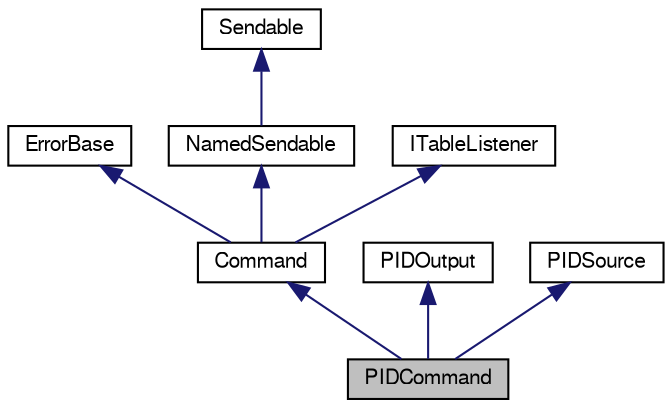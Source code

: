 digraph "PIDCommand"
{
  bgcolor="transparent";
  edge [fontname="FreeSans",fontsize="10",labelfontname="FreeSans",labelfontsize="10"];
  node [fontname="FreeSans",fontsize="10",shape=record];
  Node1 [label="PIDCommand",height=0.2,width=0.4,color="black", fillcolor="grey75", style="filled" fontcolor="black"];
  Node2 -> Node1 [dir="back",color="midnightblue",fontsize="10",style="solid",fontname="FreeSans"];
  Node2 [label="Command",height=0.2,width=0.4,color="black",URL="$class_command.html"];
  Node3 -> Node2 [dir="back",color="midnightblue",fontsize="10",style="solid",fontname="FreeSans"];
  Node3 [label="ErrorBase",height=0.2,width=0.4,color="black",URL="$class_error_base.html"];
  Node4 -> Node2 [dir="back",color="midnightblue",fontsize="10",style="solid",fontname="FreeSans"];
  Node4 [label="NamedSendable",height=0.2,width=0.4,color="black",URL="$class_named_sendable.html"];
  Node5 -> Node4 [dir="back",color="midnightblue",fontsize="10",style="solid",fontname="FreeSans"];
  Node5 [label="Sendable",height=0.2,width=0.4,color="black",URL="$class_sendable.html"];
  Node6 -> Node2 [dir="back",color="midnightblue",fontsize="10",style="solid",fontname="FreeSans"];
  Node6 [label="ITableListener",height=0.2,width=0.4,color="black",URL="$class_i_table_listener.html"];
  Node7 -> Node1 [dir="back",color="midnightblue",fontsize="10",style="solid",fontname="FreeSans"];
  Node7 [label="PIDOutput",height=0.2,width=0.4,color="black",URL="$class_p_i_d_output.html"];
  Node8 -> Node1 [dir="back",color="midnightblue",fontsize="10",style="solid",fontname="FreeSans"];
  Node8 [label="PIDSource",height=0.2,width=0.4,color="black",URL="$class_p_i_d_source.html"];
}
